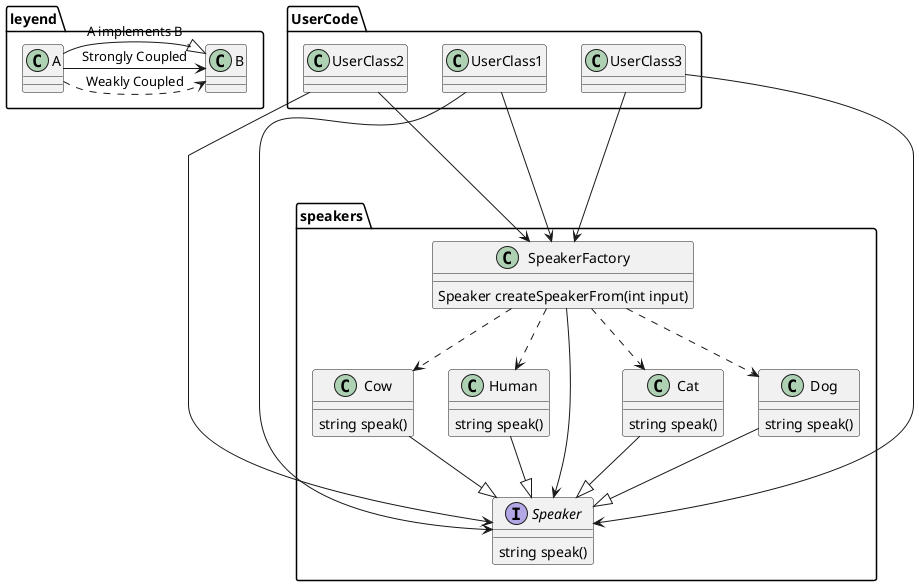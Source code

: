 @startuml
package speakers {
interface Speaker {
  string speak()
}

class Cat {
  string speak()
}

class Dog {
  string speak()
}

class Cow {
  string speak()
}

class Human {
  string speak()
}

Cat --|> Speaker
Dog --|> Speaker
Cow --|> Speaker
Human --|> Speaker

class SpeakerFactory {
  Speaker createSpeakerFrom(int input)
}

SpeakerFactory --> Speaker
SpeakerFactory ..> Cat
SpeakerFactory ..> Dog
SpeakerFactory ..> Cow
SpeakerFactory ..> Human
}

package leyend {
A --> B : Strongly Coupled
A ..> B : Weakly Coupled
A -|> B : A implements B
}

package UserCode {
class UserClass1
UserClass1 ---> SpeakerFactory
UserClass1 --> Speaker

class UserClass2
UserClass2 --> SpeakerFactory
UserClass2 --> Speaker

class UserClass3
UserClass3 --> SpeakerFactory
UserClass3 --> Speaker
}

@enduml
